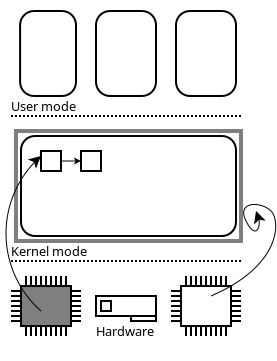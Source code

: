 <?xml version="1.0" encoding="UTF-8"?>
<dia:diagram xmlns:dia="http://www.lysator.liu.se/~alla/dia/">
  <dia:layer name="Background" visible="true">
    <dia:object type="Standard - Box" version="0" id="O0">
      <dia:attribute name="obj_pos">
        <dia:point val="9.25,3.25"/>
      </dia:attribute>
      <dia:attribute name="obj_bb">
        <dia:rectangle val="9.25,3.25;23,21.25"/>
      </dia:attribute>
      <dia:attribute name="elem_corner">
        <dia:point val="9.25,3.25"/>
      </dia:attribute>
      <dia:attribute name="elem_width">
        <dia:real val="13.75"/>
      </dia:attribute>
      <dia:attribute name="elem_height">
        <dia:real val="18"/>
      </dia:attribute>
      <dia:attribute name="border_width">
        <dia:real val="0"/>
      </dia:attribute>
      <dia:attribute name="border_color">
        <dia:color val="#ffffff"/>
      </dia:attribute>
      <dia:attribute name="show_background">
        <dia:boolean val="false"/>
      </dia:attribute>
    </dia:object>
    <dia:object type="Standard - Box" version="0" id="O1">
      <dia:attribute name="obj_pos">
        <dia:point val="10.25,10"/>
      </dia:attribute>
      <dia:attribute name="obj_bb">
        <dia:rectangle val="10.2,9.95;21.05,15.05"/>
      </dia:attribute>
      <dia:attribute name="elem_corner">
        <dia:point val="10.25,10"/>
      </dia:attribute>
      <dia:attribute name="elem_width">
        <dia:real val="10.75"/>
      </dia:attribute>
      <dia:attribute name="elem_height">
        <dia:real val="5"/>
      </dia:attribute>
      <dia:attribute name="show_background">
        <dia:boolean val="true"/>
      </dia:attribute>
      <dia:attribute name="corner_radius">
        <dia:real val="0.7"/>
      </dia:attribute>
    </dia:object>
    <dia:object type="Standard - Box" version="0" id="O2">
      <dia:attribute name="obj_pos">
        <dia:point val="10.25,17.5"/>
      </dia:attribute>
      <dia:attribute name="obj_bb">
        <dia:rectangle val="10.2,17.45;12.8,19.55"/>
      </dia:attribute>
      <dia:attribute name="elem_corner">
        <dia:point val="10.25,17.5"/>
      </dia:attribute>
      <dia:attribute name="elem_width">
        <dia:real val="2.5"/>
      </dia:attribute>
      <dia:attribute name="elem_height">
        <dia:real val="2"/>
      </dia:attribute>
      <dia:attribute name="inner_color">
        <dia:color val="#7f7f7f"/>
      </dia:attribute>
      <dia:attribute name="show_background">
        <dia:boolean val="true"/>
      </dia:attribute>
    </dia:object>
    <dia:object type="Standard - Line" version="0" id="O3">
      <dia:attribute name="obj_pos">
        <dia:point val="9.75,9"/>
      </dia:attribute>
      <dia:attribute name="obj_bb">
        <dia:rectangle val="9.7,8.95;21.3,9.05"/>
      </dia:attribute>
      <dia:attribute name="conn_endpoints">
        <dia:point val="9.75,9"/>
        <dia:point val="21.25,9"/>
      </dia:attribute>
      <dia:attribute name="numcp">
        <dia:int val="1"/>
      </dia:attribute>
      <dia:attribute name="line_style">
        <dia:enum val="4"/>
      </dia:attribute>
    </dia:object>
    <dia:object type="Standard - Box" version="0" id="O4">
      <dia:attribute name="obj_pos">
        <dia:point val="10.205,3.75"/>
      </dia:attribute>
      <dia:attribute name="obj_bb">
        <dia:rectangle val="10.155,3.7;13.05,8.05"/>
      </dia:attribute>
      <dia:attribute name="elem_corner">
        <dia:point val="10.205,3.75"/>
      </dia:attribute>
      <dia:attribute name="elem_width">
        <dia:real val="2.795"/>
      </dia:attribute>
      <dia:attribute name="elem_height">
        <dia:real val="4.25"/>
      </dia:attribute>
      <dia:attribute name="show_background">
        <dia:boolean val="true"/>
      </dia:attribute>
      <dia:attribute name="corner_radius">
        <dia:real val="0.7"/>
      </dia:attribute>
    </dia:object>
    <dia:object type="Standard - Line" version="0" id="O5">
      <dia:attribute name="obj_pos">
        <dia:point val="9.75,16.25"/>
      </dia:attribute>
      <dia:attribute name="obj_bb">
        <dia:rectangle val="9.7,16.2;21.3,16.3"/>
      </dia:attribute>
      <dia:attribute name="conn_endpoints">
        <dia:point val="9.75,16.25"/>
        <dia:point val="21.25,16.25"/>
      </dia:attribute>
      <dia:attribute name="numcp">
        <dia:int val="1"/>
      </dia:attribute>
      <dia:attribute name="line_style">
        <dia:enum val="4"/>
      </dia:attribute>
    </dia:object>
    <dia:object type="Standard - Box" version="0" id="O6">
      <dia:attribute name="obj_pos">
        <dia:point val="14,18"/>
      </dia:attribute>
      <dia:attribute name="obj_bb">
        <dia:rectangle val="13.95,17.95;17.05,19.05"/>
      </dia:attribute>
      <dia:attribute name="elem_corner">
        <dia:point val="14,18"/>
      </dia:attribute>
      <dia:attribute name="elem_width">
        <dia:real val="3"/>
      </dia:attribute>
      <dia:attribute name="elem_height">
        <dia:real val="1"/>
      </dia:attribute>
      <dia:attribute name="show_background">
        <dia:boolean val="true"/>
      </dia:attribute>
    </dia:object>
    <dia:object type="Standard - Box" version="0" id="O7">
      <dia:attribute name="obj_pos">
        <dia:point val="15.75,19"/>
      </dia:attribute>
      <dia:attribute name="obj_bb">
        <dia:rectangle val="15.7,18.95;17.05,19.3"/>
      </dia:attribute>
      <dia:attribute name="elem_corner">
        <dia:point val="15.75,19"/>
      </dia:attribute>
      <dia:attribute name="elem_width">
        <dia:real val="1.25"/>
      </dia:attribute>
      <dia:attribute name="elem_height">
        <dia:real val="0.25"/>
      </dia:attribute>
      <dia:attribute name="show_background">
        <dia:boolean val="true"/>
      </dia:attribute>
    </dia:object>
    <dia:object type="Standard - Box" version="0" id="O8">
      <dia:attribute name="obj_pos">
        <dia:point val="14.25,18.25"/>
      </dia:attribute>
      <dia:attribute name="obj_bb">
        <dia:rectangle val="14.2,18.2;14.8,18.8"/>
      </dia:attribute>
      <dia:attribute name="elem_corner">
        <dia:point val="14.25,18.25"/>
      </dia:attribute>
      <dia:attribute name="elem_width">
        <dia:real val="0.5"/>
      </dia:attribute>
      <dia:attribute name="elem_height">
        <dia:real val="0.5"/>
      </dia:attribute>
      <dia:attribute name="show_background">
        <dia:boolean val="true"/>
      </dia:attribute>
    </dia:object>
    <dia:object type="Standard - Line" version="0" id="O9">
      <dia:attribute name="obj_pos">
        <dia:point val="10.5,17.5"/>
      </dia:attribute>
      <dia:attribute name="obj_bb">
        <dia:rectangle val="10.45,16.95;10.55,17.55"/>
      </dia:attribute>
      <dia:attribute name="conn_endpoints">
        <dia:point val="10.5,17.5"/>
        <dia:point val="10.5,17"/>
      </dia:attribute>
      <dia:attribute name="numcp">
        <dia:int val="1"/>
      </dia:attribute>
    </dia:object>
    <dia:object type="Standard - Line" version="0" id="O10">
      <dia:attribute name="obj_pos">
        <dia:point val="10.75,17.5"/>
      </dia:attribute>
      <dia:attribute name="obj_bb">
        <dia:rectangle val="10.7,16.95;10.8,17.55"/>
      </dia:attribute>
      <dia:attribute name="conn_endpoints">
        <dia:point val="10.75,17.5"/>
        <dia:point val="10.75,17"/>
      </dia:attribute>
      <dia:attribute name="numcp">
        <dia:int val="1"/>
      </dia:attribute>
    </dia:object>
    <dia:object type="Standard - Line" version="0" id="O11">
      <dia:attribute name="obj_pos">
        <dia:point val="11,17.5"/>
      </dia:attribute>
      <dia:attribute name="obj_bb">
        <dia:rectangle val="10.95,16.95;11.05,17.55"/>
      </dia:attribute>
      <dia:attribute name="conn_endpoints">
        <dia:point val="11,17.5"/>
        <dia:point val="11,17"/>
      </dia:attribute>
      <dia:attribute name="numcp">
        <dia:int val="1"/>
      </dia:attribute>
    </dia:object>
    <dia:object type="Standard - Line" version="0" id="O12">
      <dia:attribute name="obj_pos">
        <dia:point val="11.25,17.5"/>
      </dia:attribute>
      <dia:attribute name="obj_bb">
        <dia:rectangle val="11.2,16.95;11.3,17.55"/>
      </dia:attribute>
      <dia:attribute name="conn_endpoints">
        <dia:point val="11.25,17.5"/>
        <dia:point val="11.25,17"/>
      </dia:attribute>
      <dia:attribute name="numcp">
        <dia:int val="1"/>
      </dia:attribute>
    </dia:object>
    <dia:object type="Standard - Line" version="0" id="O13">
      <dia:attribute name="obj_pos">
        <dia:point val="11.5,17.5"/>
      </dia:attribute>
      <dia:attribute name="obj_bb">
        <dia:rectangle val="11.45,16.95;11.55,17.55"/>
      </dia:attribute>
      <dia:attribute name="conn_endpoints">
        <dia:point val="11.5,17.5"/>
        <dia:point val="11.5,17"/>
      </dia:attribute>
      <dia:attribute name="numcp">
        <dia:int val="1"/>
      </dia:attribute>
      <dia:connections>
        <dia:connection handle="0" to="O2" connection="1"/>
      </dia:connections>
    </dia:object>
    <dia:object type="Standard - Line" version="0" id="O14">
      <dia:attribute name="obj_pos">
        <dia:point val="11.75,17.5"/>
      </dia:attribute>
      <dia:attribute name="obj_bb">
        <dia:rectangle val="11.7,16.95;11.8,17.55"/>
      </dia:attribute>
      <dia:attribute name="conn_endpoints">
        <dia:point val="11.75,17.5"/>
        <dia:point val="11.75,17"/>
      </dia:attribute>
      <dia:attribute name="numcp">
        <dia:int val="1"/>
      </dia:attribute>
    </dia:object>
    <dia:object type="Standard - Line" version="0" id="O15">
      <dia:attribute name="obj_pos">
        <dia:point val="12,17.5"/>
      </dia:attribute>
      <dia:attribute name="obj_bb">
        <dia:rectangle val="11.95,16.95;12.05,17.55"/>
      </dia:attribute>
      <dia:attribute name="conn_endpoints">
        <dia:point val="12,17.5"/>
        <dia:point val="12,17"/>
      </dia:attribute>
      <dia:attribute name="numcp">
        <dia:int val="1"/>
      </dia:attribute>
    </dia:object>
    <dia:object type="Standard - Line" version="0" id="O16">
      <dia:attribute name="obj_pos">
        <dia:point val="12.25,17.5"/>
      </dia:attribute>
      <dia:attribute name="obj_bb">
        <dia:rectangle val="12.2,16.95;12.3,17.55"/>
      </dia:attribute>
      <dia:attribute name="conn_endpoints">
        <dia:point val="12.25,17.5"/>
        <dia:point val="12.25,17"/>
      </dia:attribute>
      <dia:attribute name="numcp">
        <dia:int val="1"/>
      </dia:attribute>
    </dia:object>
    <dia:object type="Standard - Line" version="0" id="O17">
      <dia:attribute name="obj_pos">
        <dia:point val="12.5,17.5"/>
      </dia:attribute>
      <dia:attribute name="obj_bb">
        <dia:rectangle val="12.45,16.95;12.55,17.55"/>
      </dia:attribute>
      <dia:attribute name="conn_endpoints">
        <dia:point val="12.5,17.5"/>
        <dia:point val="12.5,17"/>
      </dia:attribute>
      <dia:attribute name="numcp">
        <dia:int val="1"/>
      </dia:attribute>
    </dia:object>
    <dia:object type="Standard - Line" version="0" id="O18">
      <dia:attribute name="obj_pos">
        <dia:point val="10.25,17.75"/>
      </dia:attribute>
      <dia:attribute name="obj_bb">
        <dia:rectangle val="9.7,17.7;10.3,17.8"/>
      </dia:attribute>
      <dia:attribute name="conn_endpoints">
        <dia:point val="10.25,17.75"/>
        <dia:point val="9.75,17.75"/>
      </dia:attribute>
      <dia:attribute name="numcp">
        <dia:int val="1"/>
      </dia:attribute>
    </dia:object>
    <dia:object type="Standard - Line" version="0" id="O19">
      <dia:attribute name="obj_pos">
        <dia:point val="10.25,18"/>
      </dia:attribute>
      <dia:attribute name="obj_bb">
        <dia:rectangle val="9.7,17.95;10.3,18.05"/>
      </dia:attribute>
      <dia:attribute name="conn_endpoints">
        <dia:point val="10.25,18"/>
        <dia:point val="9.75,18"/>
      </dia:attribute>
      <dia:attribute name="numcp">
        <dia:int val="1"/>
      </dia:attribute>
    </dia:object>
    <dia:object type="Standard - Line" version="0" id="O20">
      <dia:attribute name="obj_pos">
        <dia:point val="10.25,18.25"/>
      </dia:attribute>
      <dia:attribute name="obj_bb">
        <dia:rectangle val="9.7,18.2;10.3,18.3"/>
      </dia:attribute>
      <dia:attribute name="conn_endpoints">
        <dia:point val="10.25,18.25"/>
        <dia:point val="9.75,18.25"/>
      </dia:attribute>
      <dia:attribute name="numcp">
        <dia:int val="1"/>
      </dia:attribute>
    </dia:object>
    <dia:object type="Standard - Line" version="0" id="O21">
      <dia:attribute name="obj_pos">
        <dia:point val="10.25,18.5"/>
      </dia:attribute>
      <dia:attribute name="obj_bb">
        <dia:rectangle val="9.7,18.45;10.3,18.55"/>
      </dia:attribute>
      <dia:attribute name="conn_endpoints">
        <dia:point val="10.25,18.5"/>
        <dia:point val="9.75,18.5"/>
      </dia:attribute>
      <dia:attribute name="numcp">
        <dia:int val="1"/>
      </dia:attribute>
      <dia:connections>
        <dia:connection handle="0" to="O2" connection="3"/>
      </dia:connections>
    </dia:object>
    <dia:object type="Standard - Line" version="0" id="O22">
      <dia:attribute name="obj_pos">
        <dia:point val="10.25,18.75"/>
      </dia:attribute>
      <dia:attribute name="obj_bb">
        <dia:rectangle val="9.7,18.7;10.3,18.8"/>
      </dia:attribute>
      <dia:attribute name="conn_endpoints">
        <dia:point val="10.25,18.75"/>
        <dia:point val="9.75,18.75"/>
      </dia:attribute>
      <dia:attribute name="numcp">
        <dia:int val="1"/>
      </dia:attribute>
    </dia:object>
    <dia:object type="Standard - Line" version="0" id="O23">
      <dia:attribute name="obj_pos">
        <dia:point val="10.25,19"/>
      </dia:attribute>
      <dia:attribute name="obj_bb">
        <dia:rectangle val="9.7,18.95;10.3,19.05"/>
      </dia:attribute>
      <dia:attribute name="conn_endpoints">
        <dia:point val="10.25,19"/>
        <dia:point val="9.75,19"/>
      </dia:attribute>
      <dia:attribute name="numcp">
        <dia:int val="1"/>
      </dia:attribute>
    </dia:object>
    <dia:object type="Standard - Line" version="0" id="O24">
      <dia:attribute name="obj_pos">
        <dia:point val="10.25,19.25"/>
      </dia:attribute>
      <dia:attribute name="obj_bb">
        <dia:rectangle val="9.7,19.2;10.3,19.3"/>
      </dia:attribute>
      <dia:attribute name="conn_endpoints">
        <dia:point val="10.25,19.25"/>
        <dia:point val="9.75,19.25"/>
      </dia:attribute>
      <dia:attribute name="numcp">
        <dia:int val="1"/>
      </dia:attribute>
    </dia:object>
    <dia:object type="Standard - Line" version="0" id="O25">
      <dia:attribute name="obj_pos">
        <dia:point val="13.25,17.75"/>
      </dia:attribute>
      <dia:attribute name="obj_bb">
        <dia:rectangle val="12.7,17.7;13.3,17.8"/>
      </dia:attribute>
      <dia:attribute name="conn_endpoints">
        <dia:point val="13.25,17.75"/>
        <dia:point val="12.75,17.75"/>
      </dia:attribute>
      <dia:attribute name="numcp">
        <dia:int val="1"/>
      </dia:attribute>
    </dia:object>
    <dia:object type="Standard - Line" version="0" id="O26">
      <dia:attribute name="obj_pos">
        <dia:point val="13.25,18"/>
      </dia:attribute>
      <dia:attribute name="obj_bb">
        <dia:rectangle val="12.7,17.95;13.3,18.05"/>
      </dia:attribute>
      <dia:attribute name="conn_endpoints">
        <dia:point val="13.25,18"/>
        <dia:point val="12.75,18"/>
      </dia:attribute>
      <dia:attribute name="numcp">
        <dia:int val="1"/>
      </dia:attribute>
    </dia:object>
    <dia:object type="Standard - Line" version="0" id="O27">
      <dia:attribute name="obj_pos">
        <dia:point val="13.25,18.25"/>
      </dia:attribute>
      <dia:attribute name="obj_bb">
        <dia:rectangle val="12.7,18.2;13.3,18.3"/>
      </dia:attribute>
      <dia:attribute name="conn_endpoints">
        <dia:point val="13.25,18.25"/>
        <dia:point val="12.75,18.25"/>
      </dia:attribute>
      <dia:attribute name="numcp">
        <dia:int val="1"/>
      </dia:attribute>
    </dia:object>
    <dia:object type="Standard - Line" version="0" id="O28">
      <dia:attribute name="obj_pos">
        <dia:point val="13.25,18.5"/>
      </dia:attribute>
      <dia:attribute name="obj_bb">
        <dia:rectangle val="12.7,18.45;13.3,18.55"/>
      </dia:attribute>
      <dia:attribute name="conn_endpoints">
        <dia:point val="13.25,18.5"/>
        <dia:point val="12.75,18.5"/>
      </dia:attribute>
      <dia:attribute name="numcp">
        <dia:int val="1"/>
      </dia:attribute>
      <dia:connections>
        <dia:connection handle="1" to="O2" connection="4"/>
      </dia:connections>
    </dia:object>
    <dia:object type="Standard - Line" version="0" id="O29">
      <dia:attribute name="obj_pos">
        <dia:point val="13.25,18.75"/>
      </dia:attribute>
      <dia:attribute name="obj_bb">
        <dia:rectangle val="12.7,18.7;13.3,18.8"/>
      </dia:attribute>
      <dia:attribute name="conn_endpoints">
        <dia:point val="13.25,18.75"/>
        <dia:point val="12.75,18.75"/>
      </dia:attribute>
      <dia:attribute name="numcp">
        <dia:int val="1"/>
      </dia:attribute>
    </dia:object>
    <dia:object type="Standard - Line" version="0" id="O30">
      <dia:attribute name="obj_pos">
        <dia:point val="13.25,19"/>
      </dia:attribute>
      <dia:attribute name="obj_bb">
        <dia:rectangle val="12.7,18.95;13.3,19.05"/>
      </dia:attribute>
      <dia:attribute name="conn_endpoints">
        <dia:point val="13.25,19"/>
        <dia:point val="12.75,19"/>
      </dia:attribute>
      <dia:attribute name="numcp">
        <dia:int val="1"/>
      </dia:attribute>
    </dia:object>
    <dia:object type="Standard - Line" version="0" id="O31">
      <dia:attribute name="obj_pos">
        <dia:point val="13.25,19.25"/>
      </dia:attribute>
      <dia:attribute name="obj_bb">
        <dia:rectangle val="12.7,19.2;13.3,19.3"/>
      </dia:attribute>
      <dia:attribute name="conn_endpoints">
        <dia:point val="13.25,19.25"/>
        <dia:point val="12.75,19.25"/>
      </dia:attribute>
      <dia:attribute name="numcp">
        <dia:int val="1"/>
      </dia:attribute>
    </dia:object>
    <dia:object type="Standard - Line" version="0" id="O32">
      <dia:attribute name="obj_pos">
        <dia:point val="10.5,20"/>
      </dia:attribute>
      <dia:attribute name="obj_bb">
        <dia:rectangle val="10.45,19.45;10.55,20.05"/>
      </dia:attribute>
      <dia:attribute name="conn_endpoints">
        <dia:point val="10.5,20"/>
        <dia:point val="10.5,19.5"/>
      </dia:attribute>
      <dia:attribute name="numcp">
        <dia:int val="1"/>
      </dia:attribute>
    </dia:object>
    <dia:object type="Standard - Line" version="0" id="O33">
      <dia:attribute name="obj_pos">
        <dia:point val="10.75,20"/>
      </dia:attribute>
      <dia:attribute name="obj_bb">
        <dia:rectangle val="10.7,19.45;10.8,20.05"/>
      </dia:attribute>
      <dia:attribute name="conn_endpoints">
        <dia:point val="10.75,20"/>
        <dia:point val="10.75,19.5"/>
      </dia:attribute>
      <dia:attribute name="numcp">
        <dia:int val="1"/>
      </dia:attribute>
    </dia:object>
    <dia:object type="Standard - Line" version="0" id="O34">
      <dia:attribute name="obj_pos">
        <dia:point val="11,20"/>
      </dia:attribute>
      <dia:attribute name="obj_bb">
        <dia:rectangle val="10.95,19.45;11.05,20.05"/>
      </dia:attribute>
      <dia:attribute name="conn_endpoints">
        <dia:point val="11,20"/>
        <dia:point val="11,19.5"/>
      </dia:attribute>
      <dia:attribute name="numcp">
        <dia:int val="1"/>
      </dia:attribute>
    </dia:object>
    <dia:object type="Standard - Line" version="0" id="O35">
      <dia:attribute name="obj_pos">
        <dia:point val="11.25,20"/>
      </dia:attribute>
      <dia:attribute name="obj_bb">
        <dia:rectangle val="11.2,19.45;11.3,20.05"/>
      </dia:attribute>
      <dia:attribute name="conn_endpoints">
        <dia:point val="11.25,20"/>
        <dia:point val="11.25,19.5"/>
      </dia:attribute>
      <dia:attribute name="numcp">
        <dia:int val="1"/>
      </dia:attribute>
    </dia:object>
    <dia:object type="Standard - Line" version="0" id="O36">
      <dia:attribute name="obj_pos">
        <dia:point val="11.5,20"/>
      </dia:attribute>
      <dia:attribute name="obj_bb">
        <dia:rectangle val="11.45,19.45;11.55,20.05"/>
      </dia:attribute>
      <dia:attribute name="conn_endpoints">
        <dia:point val="11.5,20"/>
        <dia:point val="11.5,19.5"/>
      </dia:attribute>
      <dia:attribute name="numcp">
        <dia:int val="1"/>
      </dia:attribute>
      <dia:connections>
        <dia:connection handle="1" to="O2" connection="6"/>
      </dia:connections>
    </dia:object>
    <dia:object type="Standard - Line" version="0" id="O37">
      <dia:attribute name="obj_pos">
        <dia:point val="11.75,20"/>
      </dia:attribute>
      <dia:attribute name="obj_bb">
        <dia:rectangle val="11.7,19.45;11.8,20.05"/>
      </dia:attribute>
      <dia:attribute name="conn_endpoints">
        <dia:point val="11.75,20"/>
        <dia:point val="11.75,19.5"/>
      </dia:attribute>
      <dia:attribute name="numcp">
        <dia:int val="1"/>
      </dia:attribute>
    </dia:object>
    <dia:object type="Standard - Line" version="0" id="O38">
      <dia:attribute name="obj_pos">
        <dia:point val="12,20"/>
      </dia:attribute>
      <dia:attribute name="obj_bb">
        <dia:rectangle val="11.95,19.45;12.05,20.05"/>
      </dia:attribute>
      <dia:attribute name="conn_endpoints">
        <dia:point val="12,20"/>
        <dia:point val="12,19.5"/>
      </dia:attribute>
      <dia:attribute name="numcp">
        <dia:int val="1"/>
      </dia:attribute>
    </dia:object>
    <dia:object type="Standard - Line" version="0" id="O39">
      <dia:attribute name="obj_pos">
        <dia:point val="12.25,20"/>
      </dia:attribute>
      <dia:attribute name="obj_bb">
        <dia:rectangle val="12.2,19.45;12.3,20.05"/>
      </dia:attribute>
      <dia:attribute name="conn_endpoints">
        <dia:point val="12.25,20"/>
        <dia:point val="12.25,19.5"/>
      </dia:attribute>
      <dia:attribute name="numcp">
        <dia:int val="1"/>
      </dia:attribute>
    </dia:object>
    <dia:object type="Standard - Line" version="0" id="O40">
      <dia:attribute name="obj_pos">
        <dia:point val="12.5,20"/>
      </dia:attribute>
      <dia:attribute name="obj_bb">
        <dia:rectangle val="12.45,19.45;12.55,20.05"/>
      </dia:attribute>
      <dia:attribute name="conn_endpoints">
        <dia:point val="12.5,20"/>
        <dia:point val="12.5,19.5"/>
      </dia:attribute>
      <dia:attribute name="numcp">
        <dia:int val="1"/>
      </dia:attribute>
    </dia:object>
    <dia:object type="Standard - Box" version="0" id="O41">
      <dia:attribute name="obj_pos">
        <dia:point val="18.25,17.5"/>
      </dia:attribute>
      <dia:attribute name="obj_bb">
        <dia:rectangle val="18.2,17.45;20.8,19.55"/>
      </dia:attribute>
      <dia:attribute name="elem_corner">
        <dia:point val="18.25,17.5"/>
      </dia:attribute>
      <dia:attribute name="elem_width">
        <dia:real val="2.5"/>
      </dia:attribute>
      <dia:attribute name="elem_height">
        <dia:real val="2"/>
      </dia:attribute>
      <dia:attribute name="show_background">
        <dia:boolean val="true"/>
      </dia:attribute>
    </dia:object>
    <dia:object type="Standard - Line" version="0" id="O42">
      <dia:attribute name="obj_pos">
        <dia:point val="18.5,17.5"/>
      </dia:attribute>
      <dia:attribute name="obj_bb">
        <dia:rectangle val="18.45,16.95;18.55,17.55"/>
      </dia:attribute>
      <dia:attribute name="conn_endpoints">
        <dia:point val="18.5,17.5"/>
        <dia:point val="18.5,17"/>
      </dia:attribute>
      <dia:attribute name="numcp">
        <dia:int val="1"/>
      </dia:attribute>
    </dia:object>
    <dia:object type="Standard - Line" version="0" id="O43">
      <dia:attribute name="obj_pos">
        <dia:point val="18.75,17.5"/>
      </dia:attribute>
      <dia:attribute name="obj_bb">
        <dia:rectangle val="18.7,16.95;18.8,17.55"/>
      </dia:attribute>
      <dia:attribute name="conn_endpoints">
        <dia:point val="18.75,17.5"/>
        <dia:point val="18.75,17"/>
      </dia:attribute>
      <dia:attribute name="numcp">
        <dia:int val="1"/>
      </dia:attribute>
    </dia:object>
    <dia:object type="Standard - Line" version="0" id="O44">
      <dia:attribute name="obj_pos">
        <dia:point val="19,17.5"/>
      </dia:attribute>
      <dia:attribute name="obj_bb">
        <dia:rectangle val="18.95,16.95;19.05,17.55"/>
      </dia:attribute>
      <dia:attribute name="conn_endpoints">
        <dia:point val="19,17.5"/>
        <dia:point val="19,17"/>
      </dia:attribute>
      <dia:attribute name="numcp">
        <dia:int val="1"/>
      </dia:attribute>
    </dia:object>
    <dia:object type="Standard - Line" version="0" id="O45">
      <dia:attribute name="obj_pos">
        <dia:point val="19.25,17.5"/>
      </dia:attribute>
      <dia:attribute name="obj_bb">
        <dia:rectangle val="19.2,16.95;19.3,17.55"/>
      </dia:attribute>
      <dia:attribute name="conn_endpoints">
        <dia:point val="19.25,17.5"/>
        <dia:point val="19.25,17"/>
      </dia:attribute>
      <dia:attribute name="numcp">
        <dia:int val="1"/>
      </dia:attribute>
    </dia:object>
    <dia:object type="Standard - Line" version="0" id="O46">
      <dia:attribute name="obj_pos">
        <dia:point val="19.5,17.5"/>
      </dia:attribute>
      <dia:attribute name="obj_bb">
        <dia:rectangle val="19.45,16.95;19.55,17.55"/>
      </dia:attribute>
      <dia:attribute name="conn_endpoints">
        <dia:point val="19.5,17.5"/>
        <dia:point val="19.5,17"/>
      </dia:attribute>
      <dia:attribute name="numcp">
        <dia:int val="1"/>
      </dia:attribute>
      <dia:connections>
        <dia:connection handle="0" to="O41" connection="1"/>
      </dia:connections>
    </dia:object>
    <dia:object type="Standard - Line" version="0" id="O47">
      <dia:attribute name="obj_pos">
        <dia:point val="19.75,17.5"/>
      </dia:attribute>
      <dia:attribute name="obj_bb">
        <dia:rectangle val="19.7,16.95;19.8,17.55"/>
      </dia:attribute>
      <dia:attribute name="conn_endpoints">
        <dia:point val="19.75,17.5"/>
        <dia:point val="19.75,17"/>
      </dia:attribute>
      <dia:attribute name="numcp">
        <dia:int val="1"/>
      </dia:attribute>
    </dia:object>
    <dia:object type="Standard - Line" version="0" id="O48">
      <dia:attribute name="obj_pos">
        <dia:point val="20,17.5"/>
      </dia:attribute>
      <dia:attribute name="obj_bb">
        <dia:rectangle val="19.95,16.95;20.05,17.55"/>
      </dia:attribute>
      <dia:attribute name="conn_endpoints">
        <dia:point val="20,17.5"/>
        <dia:point val="20,17"/>
      </dia:attribute>
      <dia:attribute name="numcp">
        <dia:int val="1"/>
      </dia:attribute>
    </dia:object>
    <dia:object type="Standard - Line" version="0" id="O49">
      <dia:attribute name="obj_pos">
        <dia:point val="20.25,17.5"/>
      </dia:attribute>
      <dia:attribute name="obj_bb">
        <dia:rectangle val="20.2,16.95;20.3,17.55"/>
      </dia:attribute>
      <dia:attribute name="conn_endpoints">
        <dia:point val="20.25,17.5"/>
        <dia:point val="20.25,17"/>
      </dia:attribute>
      <dia:attribute name="numcp">
        <dia:int val="1"/>
      </dia:attribute>
    </dia:object>
    <dia:object type="Standard - Line" version="0" id="O50">
      <dia:attribute name="obj_pos">
        <dia:point val="20.5,17.5"/>
      </dia:attribute>
      <dia:attribute name="obj_bb">
        <dia:rectangle val="20.45,16.95;20.55,17.55"/>
      </dia:attribute>
      <dia:attribute name="conn_endpoints">
        <dia:point val="20.5,17.5"/>
        <dia:point val="20.5,17"/>
      </dia:attribute>
      <dia:attribute name="numcp">
        <dia:int val="1"/>
      </dia:attribute>
    </dia:object>
    <dia:object type="Standard - Line" version="0" id="O51">
      <dia:attribute name="obj_pos">
        <dia:point val="18.25,17.75"/>
      </dia:attribute>
      <dia:attribute name="obj_bb">
        <dia:rectangle val="17.7,17.7;18.3,17.8"/>
      </dia:attribute>
      <dia:attribute name="conn_endpoints">
        <dia:point val="18.25,17.75"/>
        <dia:point val="17.75,17.75"/>
      </dia:attribute>
      <dia:attribute name="numcp">
        <dia:int val="1"/>
      </dia:attribute>
    </dia:object>
    <dia:object type="Standard - Line" version="0" id="O52">
      <dia:attribute name="obj_pos">
        <dia:point val="18.25,18"/>
      </dia:attribute>
      <dia:attribute name="obj_bb">
        <dia:rectangle val="17.7,17.95;18.3,18.05"/>
      </dia:attribute>
      <dia:attribute name="conn_endpoints">
        <dia:point val="18.25,18"/>
        <dia:point val="17.75,18"/>
      </dia:attribute>
      <dia:attribute name="numcp">
        <dia:int val="1"/>
      </dia:attribute>
    </dia:object>
    <dia:object type="Standard - Line" version="0" id="O53">
      <dia:attribute name="obj_pos">
        <dia:point val="18.25,18.25"/>
      </dia:attribute>
      <dia:attribute name="obj_bb">
        <dia:rectangle val="17.7,18.2;18.3,18.3"/>
      </dia:attribute>
      <dia:attribute name="conn_endpoints">
        <dia:point val="18.25,18.25"/>
        <dia:point val="17.75,18.25"/>
      </dia:attribute>
      <dia:attribute name="numcp">
        <dia:int val="1"/>
      </dia:attribute>
    </dia:object>
    <dia:object type="Standard - Line" version="0" id="O54">
      <dia:attribute name="obj_pos">
        <dia:point val="18.25,18.5"/>
      </dia:attribute>
      <dia:attribute name="obj_bb">
        <dia:rectangle val="17.7,18.45;18.3,18.55"/>
      </dia:attribute>
      <dia:attribute name="conn_endpoints">
        <dia:point val="18.25,18.5"/>
        <dia:point val="17.75,18.5"/>
      </dia:attribute>
      <dia:attribute name="numcp">
        <dia:int val="1"/>
      </dia:attribute>
      <dia:connections>
        <dia:connection handle="0" to="O41" connection="3"/>
      </dia:connections>
    </dia:object>
    <dia:object type="Standard - Line" version="0" id="O55">
      <dia:attribute name="obj_pos">
        <dia:point val="18.25,18.75"/>
      </dia:attribute>
      <dia:attribute name="obj_bb">
        <dia:rectangle val="17.7,18.7;18.3,18.8"/>
      </dia:attribute>
      <dia:attribute name="conn_endpoints">
        <dia:point val="18.25,18.75"/>
        <dia:point val="17.75,18.75"/>
      </dia:attribute>
      <dia:attribute name="numcp">
        <dia:int val="1"/>
      </dia:attribute>
    </dia:object>
    <dia:object type="Standard - Line" version="0" id="O56">
      <dia:attribute name="obj_pos">
        <dia:point val="18.25,19"/>
      </dia:attribute>
      <dia:attribute name="obj_bb">
        <dia:rectangle val="17.7,18.95;18.3,19.05"/>
      </dia:attribute>
      <dia:attribute name="conn_endpoints">
        <dia:point val="18.25,19"/>
        <dia:point val="17.75,19"/>
      </dia:attribute>
      <dia:attribute name="numcp">
        <dia:int val="1"/>
      </dia:attribute>
    </dia:object>
    <dia:object type="Standard - Line" version="0" id="O57">
      <dia:attribute name="obj_pos">
        <dia:point val="18.25,19.25"/>
      </dia:attribute>
      <dia:attribute name="obj_bb">
        <dia:rectangle val="17.7,19.2;18.3,19.3"/>
      </dia:attribute>
      <dia:attribute name="conn_endpoints">
        <dia:point val="18.25,19.25"/>
        <dia:point val="17.75,19.25"/>
      </dia:attribute>
      <dia:attribute name="numcp">
        <dia:int val="1"/>
      </dia:attribute>
    </dia:object>
    <dia:object type="Standard - Line" version="0" id="O58">
      <dia:attribute name="obj_pos">
        <dia:point val="21.25,17.75"/>
      </dia:attribute>
      <dia:attribute name="obj_bb">
        <dia:rectangle val="20.7,17.7;21.3,17.8"/>
      </dia:attribute>
      <dia:attribute name="conn_endpoints">
        <dia:point val="21.25,17.75"/>
        <dia:point val="20.75,17.75"/>
      </dia:attribute>
      <dia:attribute name="numcp">
        <dia:int val="1"/>
      </dia:attribute>
    </dia:object>
    <dia:object type="Standard - Line" version="0" id="O59">
      <dia:attribute name="obj_pos">
        <dia:point val="21.25,18"/>
      </dia:attribute>
      <dia:attribute name="obj_bb">
        <dia:rectangle val="20.7,17.95;21.3,18.05"/>
      </dia:attribute>
      <dia:attribute name="conn_endpoints">
        <dia:point val="21.25,18"/>
        <dia:point val="20.75,18"/>
      </dia:attribute>
      <dia:attribute name="numcp">
        <dia:int val="1"/>
      </dia:attribute>
    </dia:object>
    <dia:object type="Standard - Line" version="0" id="O60">
      <dia:attribute name="obj_pos">
        <dia:point val="21.25,18.25"/>
      </dia:attribute>
      <dia:attribute name="obj_bb">
        <dia:rectangle val="20.7,18.2;21.3,18.3"/>
      </dia:attribute>
      <dia:attribute name="conn_endpoints">
        <dia:point val="21.25,18.25"/>
        <dia:point val="20.75,18.25"/>
      </dia:attribute>
      <dia:attribute name="numcp">
        <dia:int val="1"/>
      </dia:attribute>
    </dia:object>
    <dia:object type="Standard - Line" version="0" id="O61">
      <dia:attribute name="obj_pos">
        <dia:point val="21.25,18.5"/>
      </dia:attribute>
      <dia:attribute name="obj_bb">
        <dia:rectangle val="20.7,18.45;21.3,18.55"/>
      </dia:attribute>
      <dia:attribute name="conn_endpoints">
        <dia:point val="21.25,18.5"/>
        <dia:point val="20.75,18.5"/>
      </dia:attribute>
      <dia:attribute name="numcp">
        <dia:int val="1"/>
      </dia:attribute>
      <dia:connections>
        <dia:connection handle="1" to="O41" connection="4"/>
      </dia:connections>
    </dia:object>
    <dia:object type="Standard - Line" version="0" id="O62">
      <dia:attribute name="obj_pos">
        <dia:point val="21.25,18.75"/>
      </dia:attribute>
      <dia:attribute name="obj_bb">
        <dia:rectangle val="20.7,18.7;21.3,18.8"/>
      </dia:attribute>
      <dia:attribute name="conn_endpoints">
        <dia:point val="21.25,18.75"/>
        <dia:point val="20.75,18.75"/>
      </dia:attribute>
      <dia:attribute name="numcp">
        <dia:int val="1"/>
      </dia:attribute>
    </dia:object>
    <dia:object type="Standard - Line" version="0" id="O63">
      <dia:attribute name="obj_pos">
        <dia:point val="21.25,19"/>
      </dia:attribute>
      <dia:attribute name="obj_bb">
        <dia:rectangle val="20.7,18.95;21.3,19.05"/>
      </dia:attribute>
      <dia:attribute name="conn_endpoints">
        <dia:point val="21.25,19"/>
        <dia:point val="20.75,19"/>
      </dia:attribute>
      <dia:attribute name="numcp">
        <dia:int val="1"/>
      </dia:attribute>
    </dia:object>
    <dia:object type="Standard - Line" version="0" id="O64">
      <dia:attribute name="obj_pos">
        <dia:point val="21.25,19.25"/>
      </dia:attribute>
      <dia:attribute name="obj_bb">
        <dia:rectangle val="20.7,19.2;21.3,19.3"/>
      </dia:attribute>
      <dia:attribute name="conn_endpoints">
        <dia:point val="21.25,19.25"/>
        <dia:point val="20.75,19.25"/>
      </dia:attribute>
      <dia:attribute name="numcp">
        <dia:int val="1"/>
      </dia:attribute>
    </dia:object>
    <dia:object type="Standard - Line" version="0" id="O65">
      <dia:attribute name="obj_pos">
        <dia:point val="18.5,20"/>
      </dia:attribute>
      <dia:attribute name="obj_bb">
        <dia:rectangle val="18.45,19.45;18.55,20.05"/>
      </dia:attribute>
      <dia:attribute name="conn_endpoints">
        <dia:point val="18.5,20"/>
        <dia:point val="18.5,19.5"/>
      </dia:attribute>
      <dia:attribute name="numcp">
        <dia:int val="1"/>
      </dia:attribute>
    </dia:object>
    <dia:object type="Standard - Line" version="0" id="O66">
      <dia:attribute name="obj_pos">
        <dia:point val="18.75,20"/>
      </dia:attribute>
      <dia:attribute name="obj_bb">
        <dia:rectangle val="18.7,19.45;18.8,20.05"/>
      </dia:attribute>
      <dia:attribute name="conn_endpoints">
        <dia:point val="18.75,20"/>
        <dia:point val="18.75,19.5"/>
      </dia:attribute>
      <dia:attribute name="numcp">
        <dia:int val="1"/>
      </dia:attribute>
    </dia:object>
    <dia:object type="Standard - Line" version="0" id="O67">
      <dia:attribute name="obj_pos">
        <dia:point val="19,20"/>
      </dia:attribute>
      <dia:attribute name="obj_bb">
        <dia:rectangle val="18.95,19.45;19.05,20.05"/>
      </dia:attribute>
      <dia:attribute name="conn_endpoints">
        <dia:point val="19,20"/>
        <dia:point val="19,19.5"/>
      </dia:attribute>
      <dia:attribute name="numcp">
        <dia:int val="1"/>
      </dia:attribute>
    </dia:object>
    <dia:object type="Standard - Line" version="0" id="O68">
      <dia:attribute name="obj_pos">
        <dia:point val="19.25,20"/>
      </dia:attribute>
      <dia:attribute name="obj_bb">
        <dia:rectangle val="19.2,19.45;19.3,20.05"/>
      </dia:attribute>
      <dia:attribute name="conn_endpoints">
        <dia:point val="19.25,20"/>
        <dia:point val="19.25,19.5"/>
      </dia:attribute>
      <dia:attribute name="numcp">
        <dia:int val="1"/>
      </dia:attribute>
    </dia:object>
    <dia:object type="Standard - Line" version="0" id="O69">
      <dia:attribute name="obj_pos">
        <dia:point val="19.5,20"/>
      </dia:attribute>
      <dia:attribute name="obj_bb">
        <dia:rectangle val="19.45,19.45;19.55,20.05"/>
      </dia:attribute>
      <dia:attribute name="conn_endpoints">
        <dia:point val="19.5,20"/>
        <dia:point val="19.5,19.5"/>
      </dia:attribute>
      <dia:attribute name="numcp">
        <dia:int val="1"/>
      </dia:attribute>
      <dia:connections>
        <dia:connection handle="1" to="O41" connection="6"/>
      </dia:connections>
    </dia:object>
    <dia:object type="Standard - Line" version="0" id="O70">
      <dia:attribute name="obj_pos">
        <dia:point val="19.75,20"/>
      </dia:attribute>
      <dia:attribute name="obj_bb">
        <dia:rectangle val="19.7,19.45;19.8,20.05"/>
      </dia:attribute>
      <dia:attribute name="conn_endpoints">
        <dia:point val="19.75,20"/>
        <dia:point val="19.75,19.5"/>
      </dia:attribute>
      <dia:attribute name="numcp">
        <dia:int val="1"/>
      </dia:attribute>
    </dia:object>
    <dia:object type="Standard - Line" version="0" id="O71">
      <dia:attribute name="obj_pos">
        <dia:point val="20,20"/>
      </dia:attribute>
      <dia:attribute name="obj_bb">
        <dia:rectangle val="19.95,19.45;20.05,20.05"/>
      </dia:attribute>
      <dia:attribute name="conn_endpoints">
        <dia:point val="20,20"/>
        <dia:point val="20,19.5"/>
      </dia:attribute>
      <dia:attribute name="numcp">
        <dia:int val="1"/>
      </dia:attribute>
    </dia:object>
    <dia:object type="Standard - Line" version="0" id="O72">
      <dia:attribute name="obj_pos">
        <dia:point val="20.25,20"/>
      </dia:attribute>
      <dia:attribute name="obj_bb">
        <dia:rectangle val="20.2,19.45;20.3,20.05"/>
      </dia:attribute>
      <dia:attribute name="conn_endpoints">
        <dia:point val="20.25,20"/>
        <dia:point val="20.25,19.5"/>
      </dia:attribute>
      <dia:attribute name="numcp">
        <dia:int val="1"/>
      </dia:attribute>
    </dia:object>
    <dia:object type="Standard - Line" version="0" id="O73">
      <dia:attribute name="obj_pos">
        <dia:point val="20.5,20"/>
      </dia:attribute>
      <dia:attribute name="obj_bb">
        <dia:rectangle val="20.45,19.45;20.55,20.05"/>
      </dia:attribute>
      <dia:attribute name="conn_endpoints">
        <dia:point val="20.5,20"/>
        <dia:point val="20.5,19.5"/>
      </dia:attribute>
      <dia:attribute name="numcp">
        <dia:int val="1"/>
      </dia:attribute>
    </dia:object>
    <dia:object type="Standard - Text" version="0" id="O74">
      <dia:attribute name="obj_pos">
        <dia:point val="9.75,8.75"/>
      </dia:attribute>
      <dia:attribute name="obj_bb">
        <dia:rectangle val="9.75,8.15;12.75,9.15"/>
      </dia:attribute>
      <dia:attribute name="text">
        <dia:composite type="text">
          <dia:attribute name="string">
            <dia:string>#User mode#</dia:string>
          </dia:attribute>
          <dia:attribute name="font">
            <dia:font family="sans" style="0" name="Helvetica"/>
          </dia:attribute>
          <dia:attribute name="height">
            <dia:real val="0.8"/>
          </dia:attribute>
          <dia:attribute name="pos">
            <dia:point val="9.75,8.75"/>
          </dia:attribute>
          <dia:attribute name="color">
            <dia:color val="#000000"/>
          </dia:attribute>
          <dia:attribute name="alignment">
            <dia:enum val="0"/>
          </dia:attribute>
        </dia:composite>
      </dia:attribute>
    </dia:object>
    <dia:object type="Standard - Text" version="0" id="O75">
      <dia:attribute name="obj_pos">
        <dia:point val="9.75,16"/>
      </dia:attribute>
      <dia:attribute name="obj_bb">
        <dia:rectangle val="9.75,15.4;13.25,16.4"/>
      </dia:attribute>
      <dia:attribute name="text">
        <dia:composite type="text">
          <dia:attribute name="string">
            <dia:string>#Kernel mode#</dia:string>
          </dia:attribute>
          <dia:attribute name="font">
            <dia:font family="sans" style="0" name="Helvetica"/>
          </dia:attribute>
          <dia:attribute name="height">
            <dia:real val="0.8"/>
          </dia:attribute>
          <dia:attribute name="pos">
            <dia:point val="9.75,16"/>
          </dia:attribute>
          <dia:attribute name="color">
            <dia:color val="#000000"/>
          </dia:attribute>
          <dia:attribute name="alignment">
            <dia:enum val="0"/>
          </dia:attribute>
        </dia:composite>
      </dia:attribute>
    </dia:object>
    <dia:object type="Standard - Text" version="0" id="O76">
      <dia:attribute name="obj_pos">
        <dia:point val="14,20"/>
      </dia:attribute>
      <dia:attribute name="obj_bb">
        <dia:rectangle val="14,19.4;16.7,20.4"/>
      </dia:attribute>
      <dia:attribute name="text">
        <dia:composite type="text">
          <dia:attribute name="string">
            <dia:string>#Hardware#</dia:string>
          </dia:attribute>
          <dia:attribute name="font">
            <dia:font family="sans" style="0" name="Helvetica"/>
          </dia:attribute>
          <dia:attribute name="height">
            <dia:real val="0.8"/>
          </dia:attribute>
          <dia:attribute name="pos">
            <dia:point val="14,20"/>
          </dia:attribute>
          <dia:attribute name="color">
            <dia:color val="#000000"/>
          </dia:attribute>
          <dia:attribute name="alignment">
            <dia:enum val="0"/>
          </dia:attribute>
        </dia:composite>
      </dia:attribute>
    </dia:object>
    <dia:object type="Standard - Box" version="0" id="O77">
      <dia:attribute name="obj_pos">
        <dia:point val="14,3.75"/>
      </dia:attribute>
      <dia:attribute name="obj_bb">
        <dia:rectangle val="13.95,3.7;17.05,8.05"/>
      </dia:attribute>
      <dia:attribute name="elem_corner">
        <dia:point val="14,3.75"/>
      </dia:attribute>
      <dia:attribute name="elem_width">
        <dia:real val="3"/>
      </dia:attribute>
      <dia:attribute name="elem_height">
        <dia:real val="4.25"/>
      </dia:attribute>
      <dia:attribute name="show_background">
        <dia:boolean val="true"/>
      </dia:attribute>
      <dia:attribute name="corner_radius">
        <dia:real val="0.7"/>
      </dia:attribute>
    </dia:object>
    <dia:object type="Standard - Box" version="0" id="O78">
      <dia:attribute name="obj_pos">
        <dia:point val="18,3.75"/>
      </dia:attribute>
      <dia:attribute name="obj_bb">
        <dia:rectangle val="17.95,3.7;21.05,8.05"/>
      </dia:attribute>
      <dia:attribute name="elem_corner">
        <dia:point val="18,3.75"/>
      </dia:attribute>
      <dia:attribute name="elem_width">
        <dia:real val="3"/>
      </dia:attribute>
      <dia:attribute name="elem_height">
        <dia:real val="4.25"/>
      </dia:attribute>
      <dia:attribute name="show_background">
        <dia:boolean val="true"/>
      </dia:attribute>
      <dia:attribute name="corner_radius">
        <dia:real val="0.7"/>
      </dia:attribute>
    </dia:object>
    <dia:object type="Standard - Box" version="0" id="O79">
      <dia:attribute name="obj_pos">
        <dia:point val="10,9.75"/>
      </dia:attribute>
      <dia:attribute name="obj_bb">
        <dia:rectangle val="9.9,9.65;21.35,15.35"/>
      </dia:attribute>
      <dia:attribute name="elem_corner">
        <dia:point val="10,9.75"/>
      </dia:attribute>
      <dia:attribute name="elem_width">
        <dia:real val="11.25"/>
      </dia:attribute>
      <dia:attribute name="elem_height">
        <dia:real val="5.5"/>
      </dia:attribute>
      <dia:attribute name="border_width">
        <dia:real val="0.2"/>
      </dia:attribute>
      <dia:attribute name="border_color">
        <dia:color val="#7f7f7f"/>
      </dia:attribute>
      <dia:attribute name="show_background">
        <dia:boolean val="false"/>
      </dia:attribute>
    </dia:object>
    <dia:object type="Standard - BezierLine" version="0" id="O80">
      <dia:attribute name="obj_pos">
        <dia:point val="19.75,18"/>
      </dia:attribute>
      <dia:attribute name="obj_bb">
        <dia:rectangle val="19.717,13.397;23.012,18.033"/>
      </dia:attribute>
      <dia:attribute name="bez_points">
        <dia:point val="19.75,18"/>
        <dia:point val="23.25,16.5"/>
        <dia:point val="23.25,14.25"/>
        <dia:point val="22.75,13.75"/>
        <dia:point val="22.25,13.25"/>
        <dia:point val="21,13.25"/>
        <dia:point val="21.5,14.25"/>
        <dia:point val="22,15.25"/>
        <dia:point val="22.25,14.5"/>
        <dia:point val="22,13.75"/>
      </dia:attribute>
      <dia:attribute name="corner_types">
        <dia:enum val="0"/>
        <dia:enum val="0"/>
        <dia:enum val="0"/>
        <dia:enum val="0"/>
      </dia:attribute>
      <dia:attribute name="line_width">
        <dia:real val="0.05"/>
      </dia:attribute>
      <dia:attribute name="end_arrow">
        <dia:enum val="22"/>
      </dia:attribute>
      <dia:attribute name="end_arrow_length">
        <dia:real val="0.5"/>
      </dia:attribute>
      <dia:attribute name="end_arrow_width">
        <dia:real val="0.5"/>
      </dia:attribute>
    </dia:object>
    <dia:object type="Standard - Arc" version="0" id="O81">
      <dia:attribute name="obj_pos">
        <dia:point val="11.25,18.75"/>
      </dia:attribute>
      <dia:attribute name="obj_bb">
        <dia:rectangle val="9.475,10.975;11.75,18.775"/>
      </dia:attribute>
      <dia:attribute name="conn_endpoints">
        <dia:point val="11.25,18.75"/>
        <dia:point val="11.25,11"/>
      </dia:attribute>
      <dia:attribute name="curve_distance">
        <dia:real val="-1.75"/>
      </dia:attribute>
      <dia:attribute name="line_width">
        <dia:real val="0.05"/>
      </dia:attribute>
      <dia:attribute name="end_arrow">
        <dia:enum val="22"/>
      </dia:attribute>
      <dia:attribute name="end_arrow_length">
        <dia:real val="0.5"/>
      </dia:attribute>
      <dia:attribute name="end_arrow_width">
        <dia:real val="0.5"/>
      </dia:attribute>
    </dia:object>
    <dia:object type="Standard - Box" version="0" id="O82">
      <dia:attribute name="obj_pos">
        <dia:point val="11.25,10.75"/>
      </dia:attribute>
      <dia:attribute name="obj_bb">
        <dia:rectangle val="11.2,10.7;12.3,11.8"/>
      </dia:attribute>
      <dia:attribute name="elem_corner">
        <dia:point val="11.25,10.75"/>
      </dia:attribute>
      <dia:attribute name="elem_width">
        <dia:real val="1"/>
      </dia:attribute>
      <dia:attribute name="elem_height">
        <dia:real val="1"/>
      </dia:attribute>
      <dia:attribute name="show_background">
        <dia:boolean val="true"/>
      </dia:attribute>
    </dia:object>
    <dia:object type="Standard - Line" version="0" id="O83">
      <dia:attribute name="obj_pos">
        <dia:point val="12.25,11.25"/>
      </dia:attribute>
      <dia:attribute name="obj_bb">
        <dia:rectangle val="12.225,11;13.275,11.5"/>
      </dia:attribute>
      <dia:attribute name="conn_endpoints">
        <dia:point val="12.25,11.25"/>
        <dia:point val="13.25,11.25"/>
      </dia:attribute>
      <dia:attribute name="numcp">
        <dia:int val="1"/>
      </dia:attribute>
      <dia:attribute name="line_width">
        <dia:real val="0.05"/>
      </dia:attribute>
      <dia:attribute name="end_arrow">
        <dia:enum val="22"/>
      </dia:attribute>
      <dia:attribute name="end_arrow_length">
        <dia:real val="0.25"/>
      </dia:attribute>
      <dia:attribute name="end_arrow_width">
        <dia:real val="0.25"/>
      </dia:attribute>
      <dia:connections>
        <dia:connection handle="0" to="O82" connection="4"/>
      </dia:connections>
    </dia:object>
    <dia:object type="Standard - Box" version="0" id="O84">
      <dia:attribute name="obj_pos">
        <dia:point val="13.25,10.75"/>
      </dia:attribute>
      <dia:attribute name="obj_bb">
        <dia:rectangle val="13.2,10.7;14.3,11.8"/>
      </dia:attribute>
      <dia:attribute name="elem_corner">
        <dia:point val="13.25,10.75"/>
      </dia:attribute>
      <dia:attribute name="elem_width">
        <dia:real val="1"/>
      </dia:attribute>
      <dia:attribute name="elem_height">
        <dia:real val="1"/>
      </dia:attribute>
      <dia:attribute name="show_background">
        <dia:boolean val="true"/>
      </dia:attribute>
    </dia:object>
  </dia:layer>
</dia:diagram>
